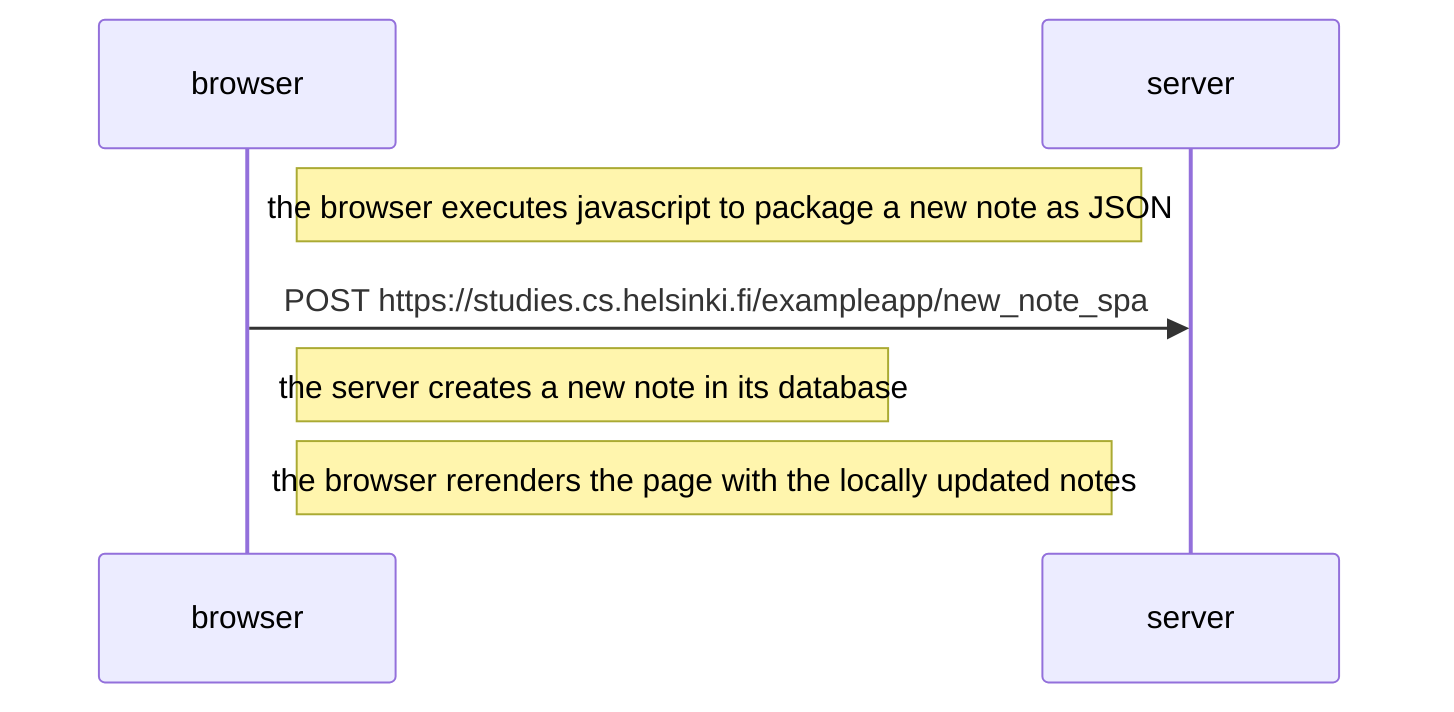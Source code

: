 sequenceDiagram
    participant browser
    participant server

    Note right of browser: the browser executes javascript to package a new note as JSON
    browser->>server: POST https://studies.cs.helsinki.fi/exampleapp/new_note_spa
    Note right of browser: the server creates a new note in its database
    Note right of browser: the browser rerenders the page with the locally updated notes